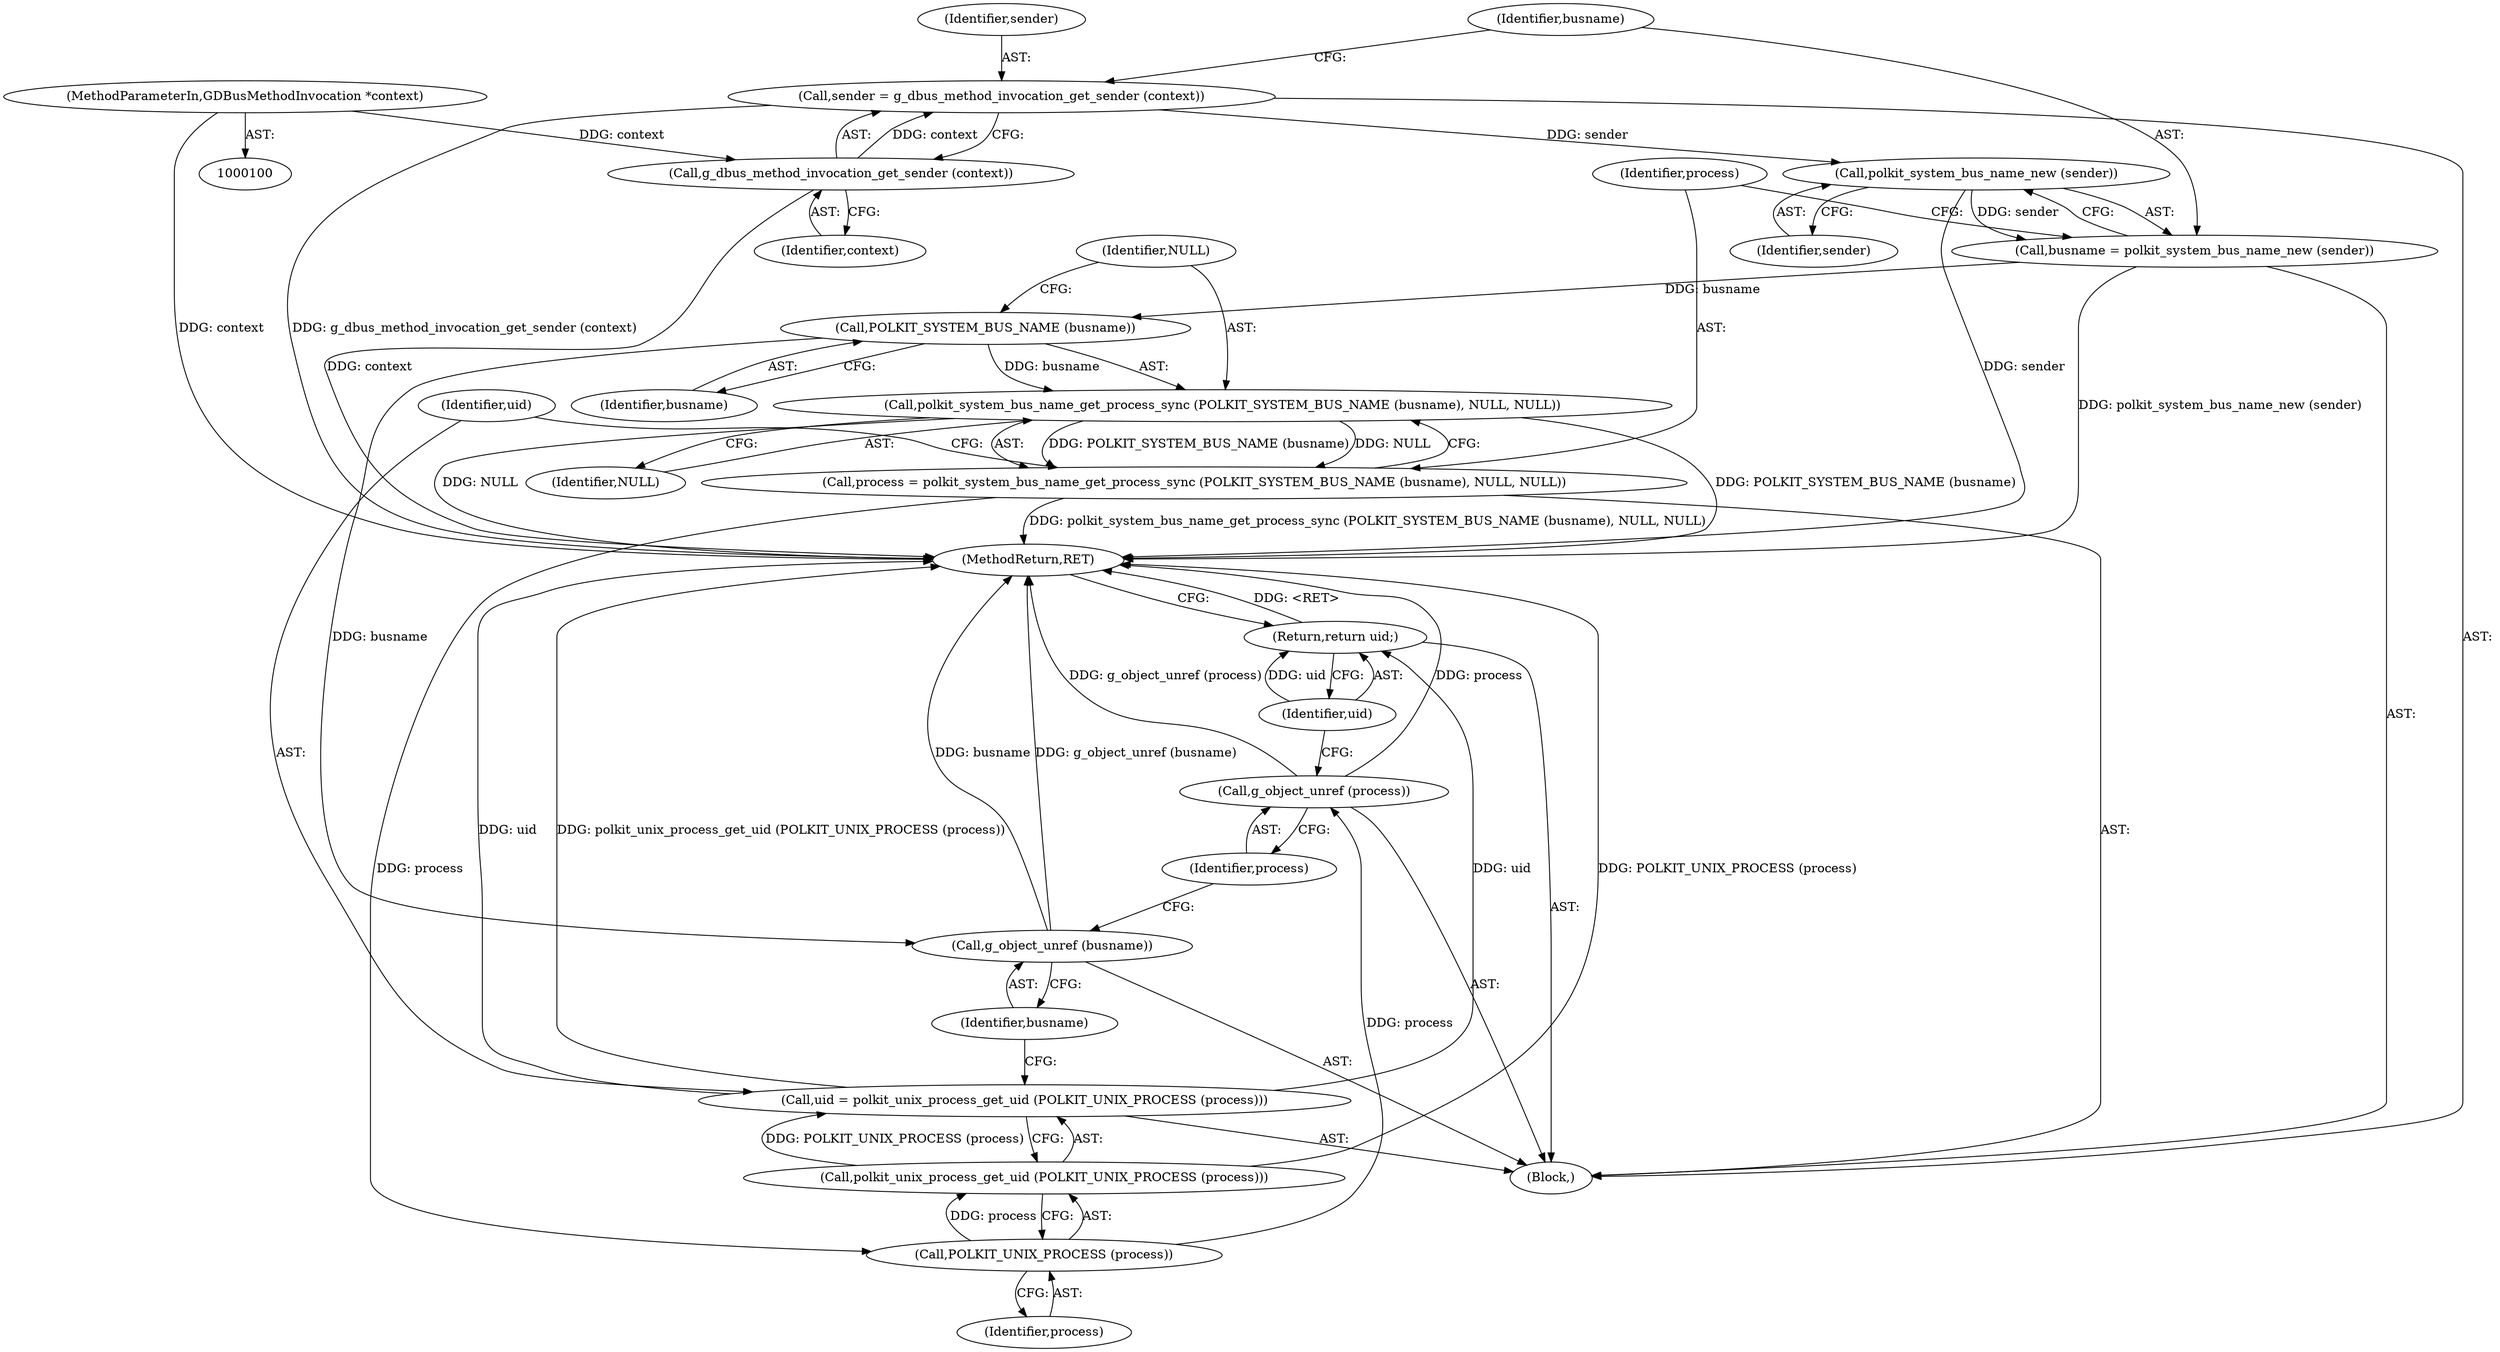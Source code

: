 digraph "1_accountsservice_bd51aa4cdac380f55d607f4ffdf2ab3c00d08721@API" {
"1000107" [label="(Call,sender = g_dbus_method_invocation_get_sender (context))"];
"1000109" [label="(Call,g_dbus_method_invocation_get_sender (context))"];
"1000101" [label="(MethodParameterIn,GDBusMethodInvocation *context)"];
"1000113" [label="(Call,polkit_system_bus_name_new (sender))"];
"1000111" [label="(Call,busname = polkit_system_bus_name_new (sender))"];
"1000118" [label="(Call,POLKIT_SYSTEM_BUS_NAME (busname))"];
"1000117" [label="(Call,polkit_system_bus_name_get_process_sync (POLKIT_SYSTEM_BUS_NAME (busname), NULL, NULL))"];
"1000115" [label="(Call,process = polkit_system_bus_name_get_process_sync (POLKIT_SYSTEM_BUS_NAME (busname), NULL, NULL))"];
"1000125" [label="(Call,POLKIT_UNIX_PROCESS (process))"];
"1000124" [label="(Call,polkit_unix_process_get_uid (POLKIT_UNIX_PROCESS (process)))"];
"1000122" [label="(Call,uid = polkit_unix_process_get_uid (POLKIT_UNIX_PROCESS (process)))"];
"1000131" [label="(Return,return uid;)"];
"1000129" [label="(Call,g_object_unref (process))"];
"1000127" [label="(Call,g_object_unref (busname))"];
"1000126" [label="(Identifier,process)"];
"1000128" [label="(Identifier,busname)"];
"1000122" [label="(Call,uid = polkit_unix_process_get_uid (POLKIT_UNIX_PROCESS (process)))"];
"1000130" [label="(Identifier,process)"];
"1000111" [label="(Call,busname = polkit_system_bus_name_new (sender))"];
"1000109" [label="(Call,g_dbus_method_invocation_get_sender (context))"];
"1000117" [label="(Call,polkit_system_bus_name_get_process_sync (POLKIT_SYSTEM_BUS_NAME (busname), NULL, NULL))"];
"1000110" [label="(Identifier,context)"];
"1000113" [label="(Call,polkit_system_bus_name_new (sender))"];
"1000120" [label="(Identifier,NULL)"];
"1000101" [label="(MethodParameterIn,GDBusMethodInvocation *context)"];
"1000118" [label="(Call,POLKIT_SYSTEM_BUS_NAME (busname))"];
"1000119" [label="(Identifier,busname)"];
"1000108" [label="(Identifier,sender)"];
"1000124" [label="(Call,polkit_unix_process_get_uid (POLKIT_UNIX_PROCESS (process)))"];
"1000129" [label="(Call,g_object_unref (process))"];
"1000133" [label="(MethodReturn,RET)"];
"1000131" [label="(Return,return uid;)"];
"1000107" [label="(Call,sender = g_dbus_method_invocation_get_sender (context))"];
"1000125" [label="(Call,POLKIT_UNIX_PROCESS (process))"];
"1000127" [label="(Call,g_object_unref (busname))"];
"1000112" [label="(Identifier,busname)"];
"1000102" [label="(Block,)"];
"1000116" [label="(Identifier,process)"];
"1000115" [label="(Call,process = polkit_system_bus_name_get_process_sync (POLKIT_SYSTEM_BUS_NAME (busname), NULL, NULL))"];
"1000114" [label="(Identifier,sender)"];
"1000132" [label="(Identifier,uid)"];
"1000121" [label="(Identifier,NULL)"];
"1000123" [label="(Identifier,uid)"];
"1000107" -> "1000102"  [label="AST: "];
"1000107" -> "1000109"  [label="CFG: "];
"1000108" -> "1000107"  [label="AST: "];
"1000109" -> "1000107"  [label="AST: "];
"1000112" -> "1000107"  [label="CFG: "];
"1000107" -> "1000133"  [label="DDG: g_dbus_method_invocation_get_sender (context)"];
"1000109" -> "1000107"  [label="DDG: context"];
"1000107" -> "1000113"  [label="DDG: sender"];
"1000109" -> "1000110"  [label="CFG: "];
"1000110" -> "1000109"  [label="AST: "];
"1000109" -> "1000133"  [label="DDG: context"];
"1000101" -> "1000109"  [label="DDG: context"];
"1000101" -> "1000100"  [label="AST: "];
"1000101" -> "1000133"  [label="DDG: context"];
"1000113" -> "1000111"  [label="AST: "];
"1000113" -> "1000114"  [label="CFG: "];
"1000114" -> "1000113"  [label="AST: "];
"1000111" -> "1000113"  [label="CFG: "];
"1000113" -> "1000133"  [label="DDG: sender"];
"1000113" -> "1000111"  [label="DDG: sender"];
"1000111" -> "1000102"  [label="AST: "];
"1000112" -> "1000111"  [label="AST: "];
"1000116" -> "1000111"  [label="CFG: "];
"1000111" -> "1000133"  [label="DDG: polkit_system_bus_name_new (sender)"];
"1000111" -> "1000118"  [label="DDG: busname"];
"1000118" -> "1000117"  [label="AST: "];
"1000118" -> "1000119"  [label="CFG: "];
"1000119" -> "1000118"  [label="AST: "];
"1000120" -> "1000118"  [label="CFG: "];
"1000118" -> "1000117"  [label="DDG: busname"];
"1000118" -> "1000127"  [label="DDG: busname"];
"1000117" -> "1000115"  [label="AST: "];
"1000117" -> "1000121"  [label="CFG: "];
"1000120" -> "1000117"  [label="AST: "];
"1000121" -> "1000117"  [label="AST: "];
"1000115" -> "1000117"  [label="CFG: "];
"1000117" -> "1000133"  [label="DDG: POLKIT_SYSTEM_BUS_NAME (busname)"];
"1000117" -> "1000133"  [label="DDG: NULL"];
"1000117" -> "1000115"  [label="DDG: POLKIT_SYSTEM_BUS_NAME (busname)"];
"1000117" -> "1000115"  [label="DDG: NULL"];
"1000115" -> "1000102"  [label="AST: "];
"1000116" -> "1000115"  [label="AST: "];
"1000123" -> "1000115"  [label="CFG: "];
"1000115" -> "1000133"  [label="DDG: polkit_system_bus_name_get_process_sync (POLKIT_SYSTEM_BUS_NAME (busname), NULL, NULL)"];
"1000115" -> "1000125"  [label="DDG: process"];
"1000125" -> "1000124"  [label="AST: "];
"1000125" -> "1000126"  [label="CFG: "];
"1000126" -> "1000125"  [label="AST: "];
"1000124" -> "1000125"  [label="CFG: "];
"1000125" -> "1000124"  [label="DDG: process"];
"1000125" -> "1000129"  [label="DDG: process"];
"1000124" -> "1000122"  [label="AST: "];
"1000122" -> "1000124"  [label="CFG: "];
"1000124" -> "1000133"  [label="DDG: POLKIT_UNIX_PROCESS (process)"];
"1000124" -> "1000122"  [label="DDG: POLKIT_UNIX_PROCESS (process)"];
"1000122" -> "1000102"  [label="AST: "];
"1000123" -> "1000122"  [label="AST: "];
"1000128" -> "1000122"  [label="CFG: "];
"1000122" -> "1000133"  [label="DDG: uid"];
"1000122" -> "1000133"  [label="DDG: polkit_unix_process_get_uid (POLKIT_UNIX_PROCESS (process))"];
"1000122" -> "1000131"  [label="DDG: uid"];
"1000131" -> "1000102"  [label="AST: "];
"1000131" -> "1000132"  [label="CFG: "];
"1000132" -> "1000131"  [label="AST: "];
"1000133" -> "1000131"  [label="CFG: "];
"1000131" -> "1000133"  [label="DDG: <RET>"];
"1000132" -> "1000131"  [label="DDG: uid"];
"1000129" -> "1000102"  [label="AST: "];
"1000129" -> "1000130"  [label="CFG: "];
"1000130" -> "1000129"  [label="AST: "];
"1000132" -> "1000129"  [label="CFG: "];
"1000129" -> "1000133"  [label="DDG: process"];
"1000129" -> "1000133"  [label="DDG: g_object_unref (process)"];
"1000127" -> "1000102"  [label="AST: "];
"1000127" -> "1000128"  [label="CFG: "];
"1000128" -> "1000127"  [label="AST: "];
"1000130" -> "1000127"  [label="CFG: "];
"1000127" -> "1000133"  [label="DDG: g_object_unref (busname)"];
"1000127" -> "1000133"  [label="DDG: busname"];
}

